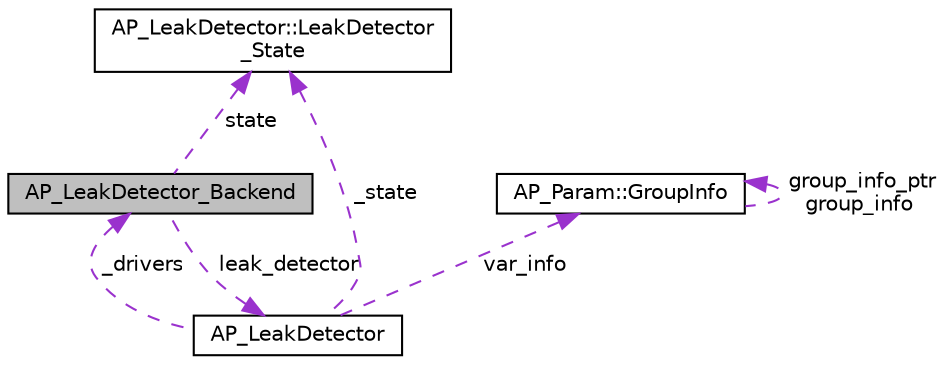 digraph "AP_LeakDetector_Backend"
{
 // INTERACTIVE_SVG=YES
  edge [fontname="Helvetica",fontsize="10",labelfontname="Helvetica",labelfontsize="10"];
  node [fontname="Helvetica",fontsize="10",shape=record];
  Node1 [label="AP_LeakDetector_Backend",height=0.2,width=0.4,color="black", fillcolor="grey75", style="filled", fontcolor="black"];
  Node2 -> Node1 [dir="back",color="darkorchid3",fontsize="10",style="dashed",label=" state" ,fontname="Helvetica"];
  Node2 [label="AP_LeakDetector::LeakDetector\l_State",height=0.2,width=0.4,color="black", fillcolor="white", style="filled",URL="$structAP__LeakDetector_1_1LeakDetector__State.html"];
  Node3 -> Node1 [dir="back",color="darkorchid3",fontsize="10",style="dashed",label=" leak_detector" ,fontname="Helvetica"];
  Node3 [label="AP_LeakDetector",height=0.2,width=0.4,color="black", fillcolor="white", style="filled",URL="$classAP__LeakDetector.html"];
  Node2 -> Node3 [dir="back",color="darkorchid3",fontsize="10",style="dashed",label=" _state" ,fontname="Helvetica"];
  Node4 -> Node3 [dir="back",color="darkorchid3",fontsize="10",style="dashed",label=" var_info" ,fontname="Helvetica"];
  Node4 [label="AP_Param::GroupInfo",height=0.2,width=0.4,color="black", fillcolor="white", style="filled",URL="$structAP__Param_1_1GroupInfo.html"];
  Node4 -> Node4 [dir="back",color="darkorchid3",fontsize="10",style="dashed",label=" group_info_ptr\ngroup_info" ,fontname="Helvetica"];
  Node1 -> Node3 [dir="back",color="darkorchid3",fontsize="10",style="dashed",label=" _drivers" ,fontname="Helvetica"];
}
